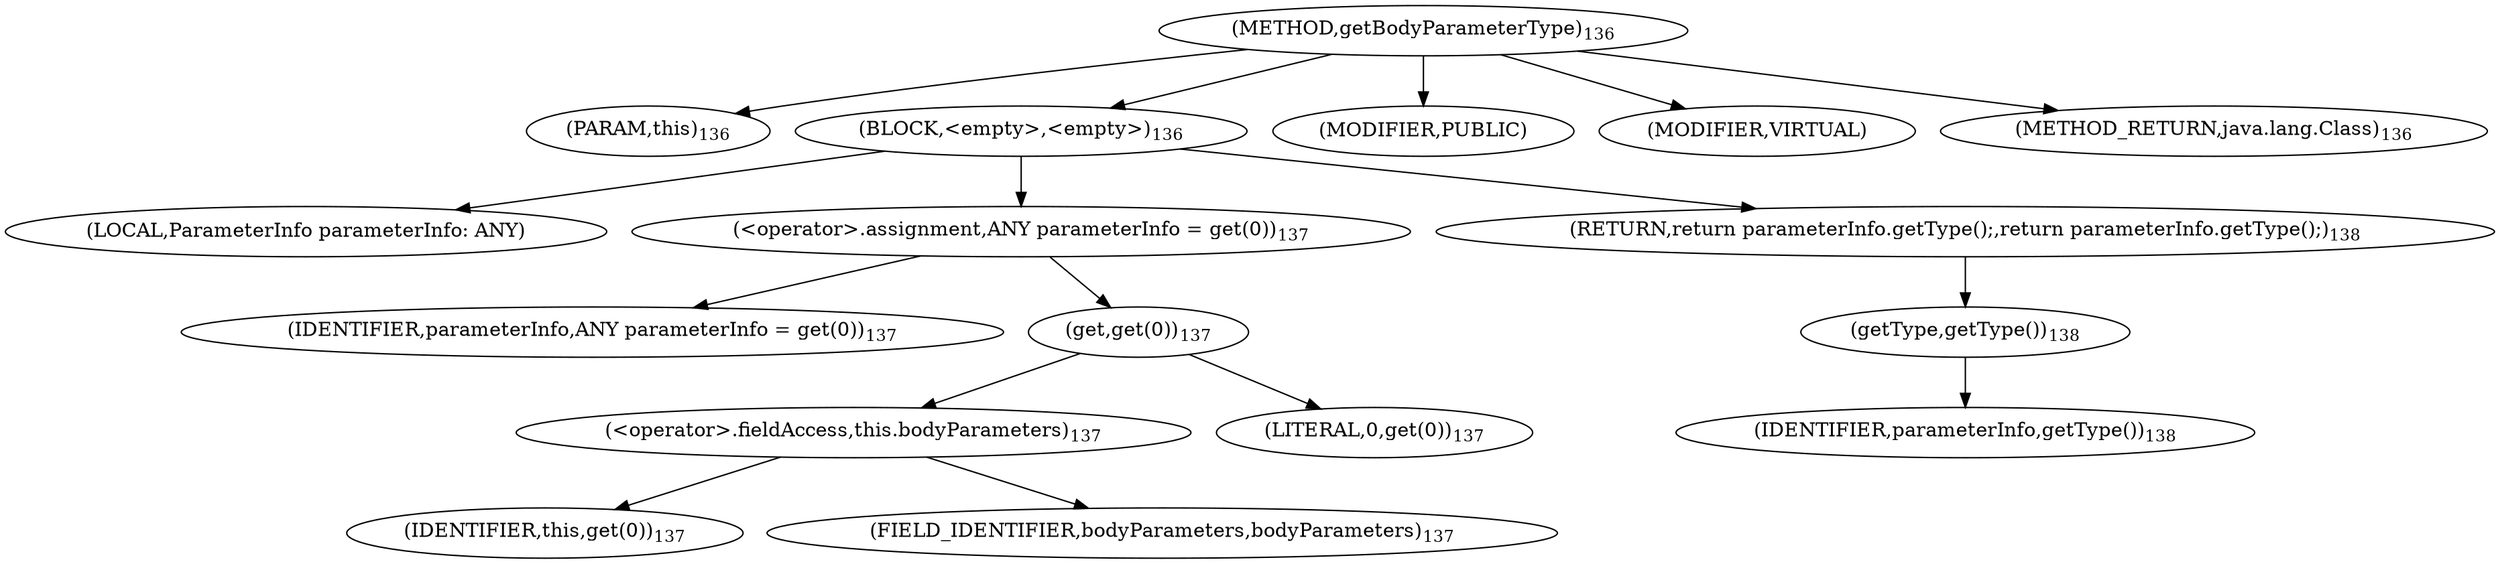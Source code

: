 digraph "getBodyParameterType" {  
"253" [label = <(METHOD,getBodyParameterType)<SUB>136</SUB>> ]
"254" [label = <(PARAM,this)<SUB>136</SUB>> ]
"255" [label = <(BLOCK,&lt;empty&gt;,&lt;empty&gt;)<SUB>136</SUB>> ]
"256" [label = <(LOCAL,ParameterInfo parameterInfo: ANY)> ]
"257" [label = <(&lt;operator&gt;.assignment,ANY parameterInfo = get(0))<SUB>137</SUB>> ]
"258" [label = <(IDENTIFIER,parameterInfo,ANY parameterInfo = get(0))<SUB>137</SUB>> ]
"259" [label = <(get,get(0))<SUB>137</SUB>> ]
"260" [label = <(&lt;operator&gt;.fieldAccess,this.bodyParameters)<SUB>137</SUB>> ]
"261" [label = <(IDENTIFIER,this,get(0))<SUB>137</SUB>> ]
"262" [label = <(FIELD_IDENTIFIER,bodyParameters,bodyParameters)<SUB>137</SUB>> ]
"263" [label = <(LITERAL,0,get(0))<SUB>137</SUB>> ]
"264" [label = <(RETURN,return parameterInfo.getType();,return parameterInfo.getType();)<SUB>138</SUB>> ]
"265" [label = <(getType,getType())<SUB>138</SUB>> ]
"266" [label = <(IDENTIFIER,parameterInfo,getType())<SUB>138</SUB>> ]
"267" [label = <(MODIFIER,PUBLIC)> ]
"268" [label = <(MODIFIER,VIRTUAL)> ]
"269" [label = <(METHOD_RETURN,java.lang.Class)<SUB>136</SUB>> ]
  "253" -> "254" 
  "253" -> "255" 
  "253" -> "267" 
  "253" -> "268" 
  "253" -> "269" 
  "255" -> "256" 
  "255" -> "257" 
  "255" -> "264" 
  "257" -> "258" 
  "257" -> "259" 
  "259" -> "260" 
  "259" -> "263" 
  "260" -> "261" 
  "260" -> "262" 
  "264" -> "265" 
  "265" -> "266" 
}
